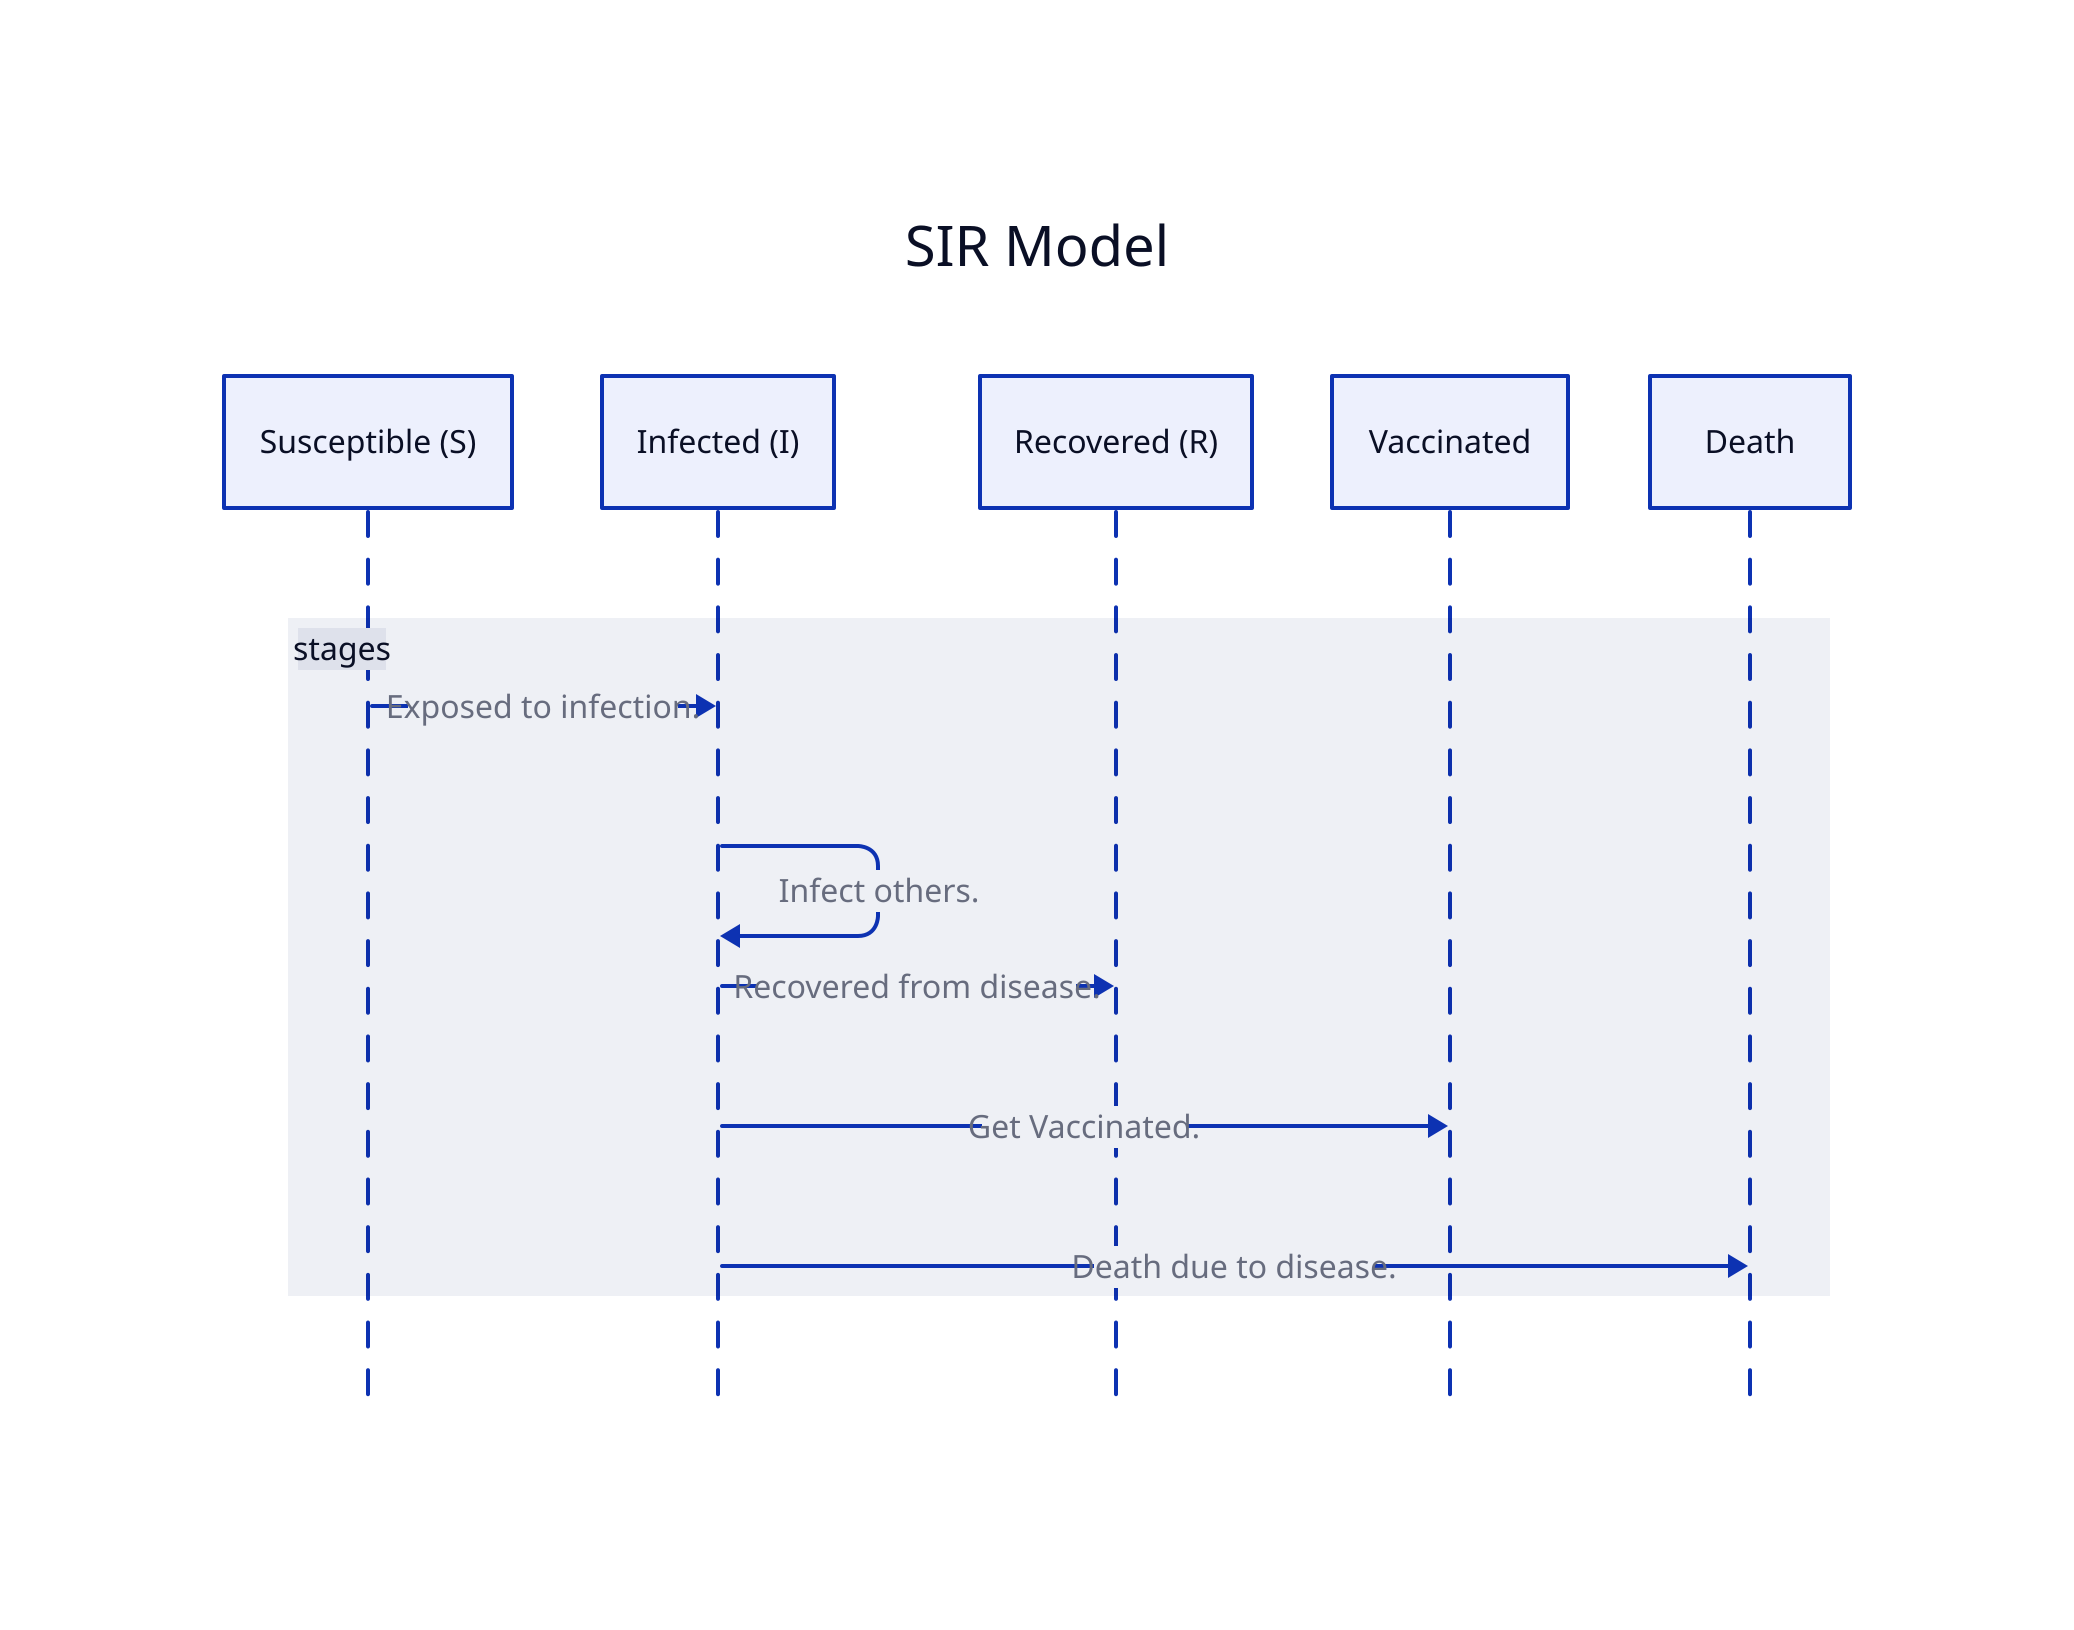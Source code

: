 direction: right
SIR Model: {
  shape: sequence_diagram
  susceptible: Susceptible (S)
  infected: Infected (I)
  recovered: Recovered (R)
  vaccinated: Vaccinated
  death: Death

  stages: {
    susceptible -> infected: Exposed to infection.
    infected -> infected: Infect others.
    infected -> recovered: Recovered from disease.
    infected -> vaccinated: Get Vaccinated.
    infected -> death: Death due to disease.
  }
}
